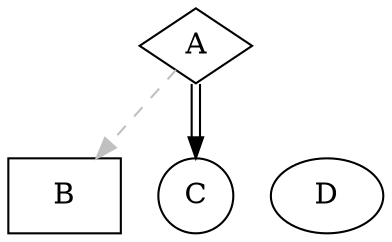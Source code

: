 digraph test10909404 {

  A [shape=diamond]
  B [shape=box]
  C [shape=circle]

  A -> B [style=dashed, color=grey]
  A -> C [color="black:invis:black"]
  A -> D [penwidth=13188482970351545246271560581463590, arrowhead=none]

}

